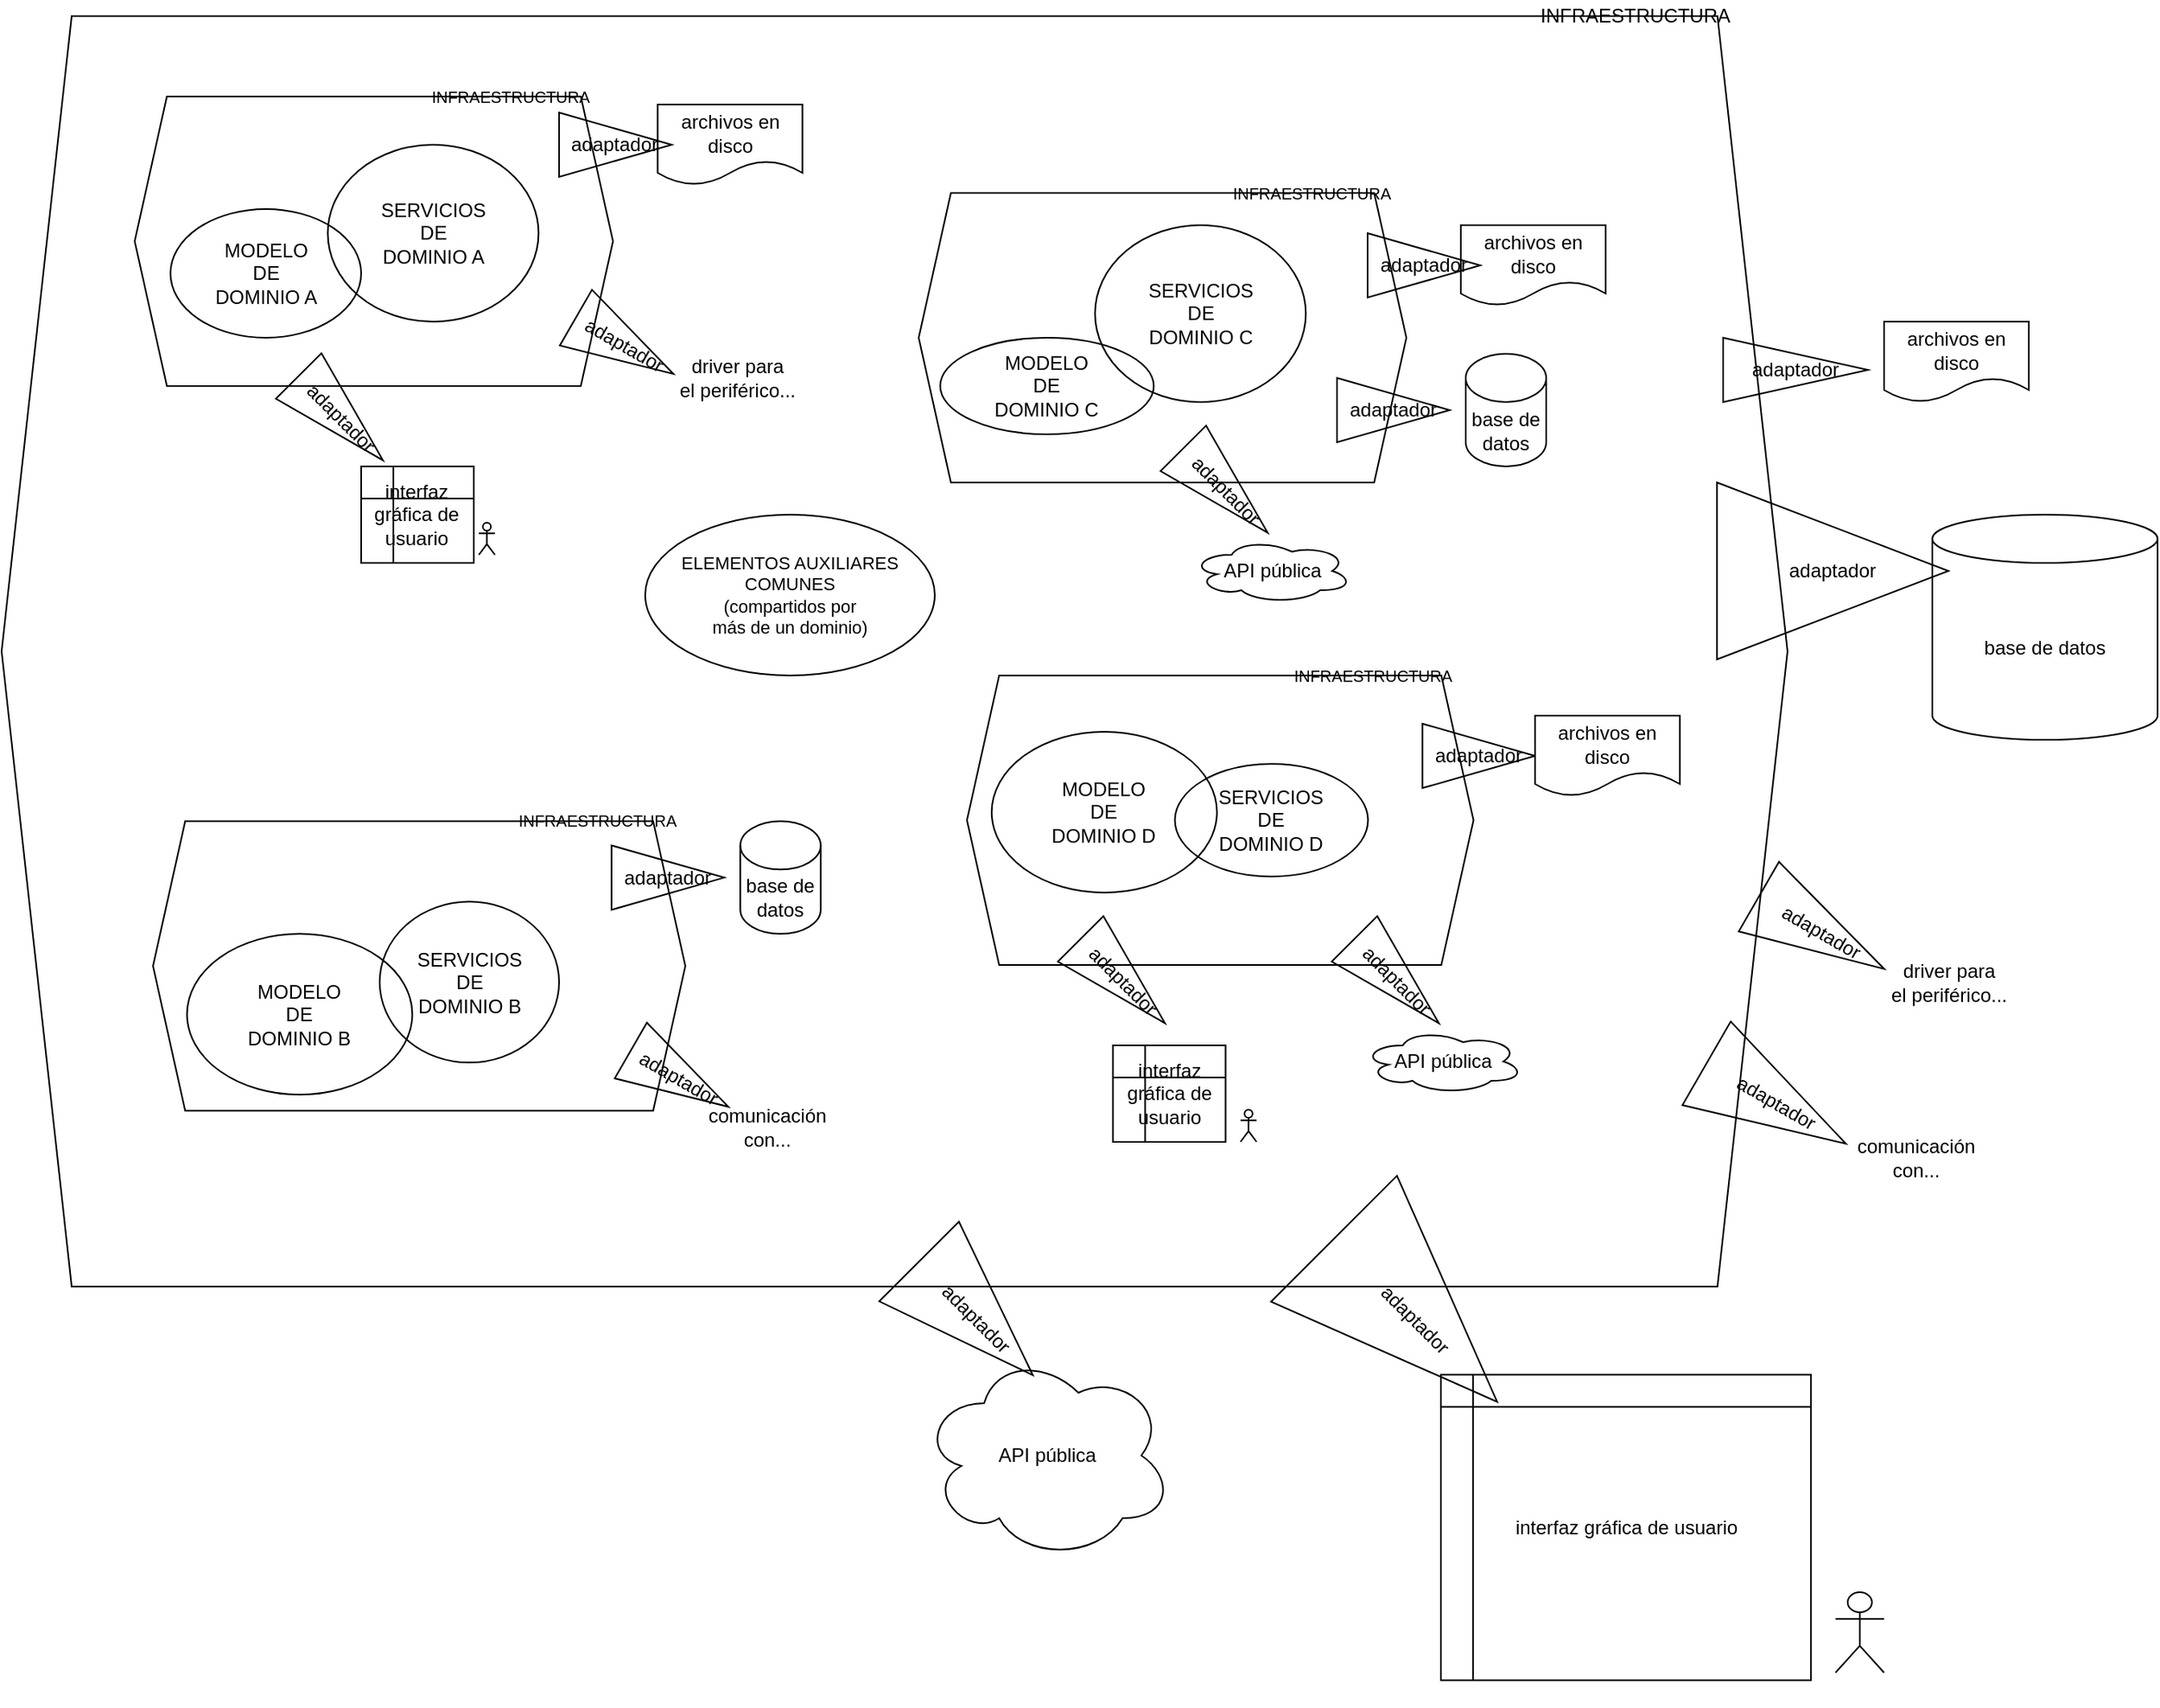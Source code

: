 <mxfile version="17.4.2" type="device"><diagram id="fawb_1DToHHd8euyWrso" name="Page-1"><mxGraphModel dx="1929" dy="1996" grid="1" gridSize="10" guides="1" tooltips="1" connect="1" arrows="1" fold="1" page="1" pageScale="1" pageWidth="827" pageHeight="1169" math="0" shadow="0"><root><mxCell id="0"/><mxCell id="1" parent="0"/><mxCell id="zOpKQJy59Za6-RHagnoH-43" value="" style="shape=hexagon;perimeter=hexagonPerimeter2;whiteSpace=wrap;html=1;fixedSize=1;fillColor=none;size=43.56;" parent="1" vertex="1"><mxGeometry x="-170" y="-90" width="1110" height="790" as="geometry"/></mxCell><mxCell id="zOpKQJy59Za6-RHagnoH-12" value="" style="shape=hexagon;perimeter=hexagonPerimeter2;whiteSpace=wrap;html=1;fixedSize=1;fillColor=none;" parent="1" vertex="1"><mxGeometry x="-75.9" y="410.67" width="330.86" height="180" as="geometry"/></mxCell><mxCell id="zOpKQJy59Za6-RHagnoH-3" value="" style="shape=hexagon;perimeter=hexagonPerimeter2;whiteSpace=wrap;html=1;fixedSize=1;fillColor=none;" parent="1" vertex="1"><mxGeometry x="400" y="20" width="303.1" height="180" as="geometry"/></mxCell><mxCell id="9BcdYIsxv-biDYo2QqQj-2" value="SERVICIOS&lt;br&gt;DE&lt;br&gt;DOMINIO D" style="ellipse;whiteSpace=wrap;html=1;fillColor=none;" parent="1" vertex="1"><mxGeometry x="559.25" y="375" width="120" height="70" as="geometry"/></mxCell><mxCell id="9BcdYIsxv-biDYo2QqQj-7" value="adaptador" style="triangle;whiteSpace=wrap;html=1;fillColor=none;" parent="1" vertex="1"><mxGeometry x="896.16" y="200" width="143.84" height="110" as="geometry"/></mxCell><mxCell id="9BcdYIsxv-biDYo2QqQj-8" value="base de datos" style="shape=cylinder3;whiteSpace=wrap;html=1;boundedLbl=1;backgroundOutline=1;size=15;fillColor=none;" parent="1" vertex="1"><mxGeometry x="1030" y="220" width="140" height="140" as="geometry"/></mxCell><mxCell id="9BcdYIsxv-biDYo2QqQj-15" value="interfaz gráfica de usuario" style="shape=internalStorage;whiteSpace=wrap;html=1;backgroundOutline=1;fillColor=none;" parent="1" vertex="1"><mxGeometry x="724.57" y="754.75" width="230" height="190" as="geometry"/></mxCell><mxCell id="9BcdYIsxv-biDYo2QqQj-16" value="&amp;nbsp;" style="shape=umlActor;verticalLabelPosition=bottom;verticalAlign=top;html=1;outlineConnect=0;fillColor=none;" parent="1" vertex="1"><mxGeometry x="969.82" y="890" width="30.18" height="50" as="geometry"/></mxCell><mxCell id="9BcdYIsxv-biDYo2QqQj-18" value="adaptador" style="triangle;whiteSpace=wrap;html=1;fillColor=none;rotation=45;" parent="1" vertex="1"><mxGeometry x="385.61" y="684.75" width="100" height="70" as="geometry"/></mxCell><mxCell id="9BcdYIsxv-biDYo2QqQj-19" value="API pública" style="ellipse;shape=cloud;whiteSpace=wrap;html=1;fillColor=none;" parent="1" vertex="1"><mxGeometry x="401.53" y="740" width="156.42" height="130" as="geometry"/></mxCell><mxCell id="9BcdYIsxv-biDYo2QqQj-20" value="adaptador" style="triangle;whiteSpace=wrap;html=1;fillColor=none;" parent="1" vertex="1"><mxGeometry x="900" y="110" width="90" height="40" as="geometry"/></mxCell><mxCell id="9BcdYIsxv-biDYo2QqQj-29" value="adaptador" style="triangle;whiteSpace=wrap;html=1;fillColor=none;rotation=30;" parent="1" vertex="1"><mxGeometry x="882.99" y="556.16" width="100" height="60" as="geometry"/></mxCell><mxCell id="9BcdYIsxv-biDYo2QqQj-30" value="comunicación con..." style="text;html=1;strokeColor=none;fillColor=none;align=center;verticalAlign=middle;whiteSpace=wrap;rounded=0;" parent="1" vertex="1"><mxGeometry x="1000" y="610" width="40" height="20" as="geometry"/></mxCell><mxCell id="cleJ1Xr446QzX0gQGCqs-1" value="MODELO&lt;br&gt;DE&lt;br&gt;DOMINIO C" style="ellipse;whiteSpace=wrap;html=1;fillColor=none;" parent="1" vertex="1"><mxGeometry x="413.36" y="110" width="132.75" height="60" as="geometry"/></mxCell><mxCell id="cleJ1Xr446QzX0gQGCqs-2" value="SERVICIOS&lt;br&gt;DE&lt;br&gt;DOMINIO C" style="ellipse;whiteSpace=wrap;html=1;fillColor=none;" parent="1" vertex="1"><mxGeometry x="509.61" y="40" width="131" height="110" as="geometry"/></mxCell><mxCell id="cleJ1Xr446QzX0gQGCqs-3" value="MODELO&lt;br&gt;DE&lt;br&gt;DOMINIO A" style="ellipse;whiteSpace=wrap;html=1;fillColor=none;" parent="1" vertex="1"><mxGeometry x="-65.03" y="30" width="118.5" height="80" as="geometry"/></mxCell><mxCell id="cleJ1Xr446QzX0gQGCqs-4" value="SERVICIOS&lt;br&gt;DE&lt;br&gt;DOMINIO A" style="ellipse;whiteSpace=wrap;html=1;fillColor=none;" parent="1" vertex="1"><mxGeometry x="32.72" y="-10" width="131" height="110" as="geometry"/></mxCell><mxCell id="cleJ1Xr446QzX0gQGCqs-5" value="MODELO&lt;br&gt;DE&lt;br&gt;DOMINIO B" style="ellipse;whiteSpace=wrap;html=1;fillColor=none;" parent="1" vertex="1"><mxGeometry x="-54.76" y="480.67" width="140" height="100" as="geometry"/></mxCell><mxCell id="cleJ1Xr446QzX0gQGCqs-6" value="SERVICIOS&lt;br&gt;DE&lt;br&gt;DOMINIO B" style="ellipse;whiteSpace=wrap;html=1;fillColor=none;" parent="1" vertex="1"><mxGeometry x="64.99" y="460.67" width="111.5" height="100" as="geometry"/></mxCell><mxCell id="cleJ1Xr446QzX0gQGCqs-8" value="ELEMENTOS AUXILIARES COMUNES&lt;br style=&quot;font-size: 11px&quot;&gt;(compartidos por&lt;br style=&quot;font-size: 11px&quot;&gt;más de un dominio)" style="ellipse;whiteSpace=wrap;html=1;fillColor=none;fontSize=11;" parent="1" vertex="1"><mxGeometry x="230" y="220" width="180" height="100" as="geometry"/></mxCell><mxCell id="cleJ1Xr446QzX0gQGCqs-16" value="adaptador" style="triangle;whiteSpace=wrap;html=1;fillColor=none;rotation=30;" parent="1" vertex="1"><mxGeometry x="916.16" y="455" width="90" height="50" as="geometry"/></mxCell><mxCell id="cleJ1Xr446QzX0gQGCqs-17" value="driver para&lt;br&gt;el periférico..." style="text;html=1;strokeColor=none;fillColor=none;align=center;verticalAlign=middle;whiteSpace=wrap;rounded=0;" parent="1" vertex="1"><mxGeometry x="1000" y="505.67" width="81" height="10" as="geometry"/></mxCell><mxCell id="zOpKQJy59Za6-RHagnoH-1" value="" style="shape=hexagon;perimeter=hexagonPerimeter2;whiteSpace=wrap;html=1;fixedSize=1;fillColor=none;" parent="1" vertex="1"><mxGeometry x="-87.28" y="-40" width="297.28" height="180" as="geometry"/></mxCell><mxCell id="zOpKQJy59Za6-RHagnoH-2" value="INFRAESTRUCTURA" style="text;html=1;strokeColor=none;fillColor=none;align=center;verticalAlign=middle;whiteSpace=wrap;rounded=0;fontSize=10;" parent="1" vertex="1"><mxGeometry x="45.89" y="-50" width="200.86" height="20" as="geometry"/></mxCell><mxCell id="zOpKQJy59Za6-RHagnoH-10" value="MODELO&lt;br&gt;DE&lt;br&gt;DOMINIO D" style="ellipse;whiteSpace=wrap;html=1;fillColor=none;" parent="1" vertex="1"><mxGeometry x="445.36" y="355" width="140" height="100" as="geometry"/></mxCell><mxCell id="zOpKQJy59Za6-RHagnoH-13" value="" style="shape=hexagon;perimeter=hexagonPerimeter2;whiteSpace=wrap;html=1;fixedSize=1;fillColor=none;" parent="1" vertex="1"><mxGeometry x="430" y="320" width="314.82" height="180" as="geometry"/></mxCell><mxCell id="zOpKQJy59Za6-RHagnoH-20" value="adaptador" style="triangle;whiteSpace=wrap;html=1;fillColor=none;" parent="1" vertex="1"><mxGeometry x="660" y="135" width="70" height="40" as="geometry"/></mxCell><mxCell id="zOpKQJy59Za6-RHagnoH-21" value="base de datos" style="shape=cylinder3;whiteSpace=wrap;html=1;boundedLbl=1;backgroundOutline=1;size=15;fillColor=none;" parent="1" vertex="1"><mxGeometry x="740" y="120" width="50" height="70" as="geometry"/></mxCell><mxCell id="zOpKQJy59Za6-RHagnoH-22" value="adaptador" style="triangle;whiteSpace=wrap;html=1;fillColor=none;rotation=45;" parent="1" vertex="1"><mxGeometry x="637.11" y="665.55" width="143.39" height="110.71" as="geometry"/></mxCell><mxCell id="zOpKQJy59Za6-RHagnoH-23" value="interfaz gráfica de usuario" style="shape=internalStorage;whiteSpace=wrap;html=1;backgroundOutline=1;fillColor=none;" parent="1" vertex="1"><mxGeometry x="53.47" y="190" width="70" height="60" as="geometry"/></mxCell><mxCell id="zOpKQJy59Za6-RHagnoH-24" value="&amp;nbsp;" style="shape=umlActor;verticalLabelPosition=bottom;verticalAlign=top;html=1;outlineConnect=0;fillColor=none;" parent="1" vertex="1"><mxGeometry x="126.61" y="225" width="10" height="20" as="geometry"/></mxCell><mxCell id="zOpKQJy59Za6-RHagnoH-25" value="adaptador" style="triangle;whiteSpace=wrap;html=1;fillColor=none;rotation=45;" parent="1" vertex="1"><mxGeometry x="3.76" y="140" width="74.14" height="40" as="geometry"/></mxCell><mxCell id="zOpKQJy59Za6-RHagnoH-26" value="adaptador" style="triangle;whiteSpace=wrap;html=1;fillColor=none;" parent="1" vertex="1"><mxGeometry x="209.13" y="425.67" width="70" height="40" as="geometry"/></mxCell><mxCell id="zOpKQJy59Za6-RHagnoH-27" value="base de datos" style="shape=cylinder3;whiteSpace=wrap;html=1;boundedLbl=1;backgroundOutline=1;size=15;fillColor=none;" parent="1" vertex="1"><mxGeometry x="289.13" y="410.67" width="50" height="70" as="geometry"/></mxCell><mxCell id="zOpKQJy59Za6-RHagnoH-28" value="adaptador" style="triangle;whiteSpace=wrap;html=1;fillColor=none;rotation=45;" parent="1" vertex="1"><mxGeometry x="553.6" y="185" width="74.14" height="40" as="geometry"/></mxCell><mxCell id="zOpKQJy59Za6-RHagnoH-29" value="API pública" style="ellipse;shape=cloud;whiteSpace=wrap;html=1;fillColor=none;" parent="1" vertex="1"><mxGeometry x="569.5" y="235" width="100" height="40" as="geometry"/></mxCell><mxCell id="zOpKQJy59Za6-RHagnoH-32" value="interfaz gráfica de usuario" style="shape=internalStorage;whiteSpace=wrap;html=1;backgroundOutline=1;fillColor=none;" parent="1" vertex="1"><mxGeometry x="520.73" y="550" width="70" height="60" as="geometry"/></mxCell><mxCell id="zOpKQJy59Za6-RHagnoH-33" value="&amp;nbsp;" style="shape=umlActor;verticalLabelPosition=bottom;verticalAlign=top;html=1;outlineConnect=0;fillColor=none;" parent="1" vertex="1"><mxGeometry x="600" y="590" width="10" height="20" as="geometry"/></mxCell><mxCell id="zOpKQJy59Za6-RHagnoH-34" value="adaptador" style="triangle;whiteSpace=wrap;html=1;fillColor=none;rotation=45;" parent="1" vertex="1"><mxGeometry x="489.78" y="490" width="74.14" height="40" as="geometry"/></mxCell><mxCell id="zOpKQJy59Za6-RHagnoH-35" value="adaptador" style="triangle;whiteSpace=wrap;html=1;fillColor=none;rotation=45;" parent="1" vertex="1"><mxGeometry x="660" y="490" width="74.14" height="40" as="geometry"/></mxCell><mxCell id="zOpKQJy59Za6-RHagnoH-36" value="API pública" style="ellipse;shape=cloud;whiteSpace=wrap;html=1;fillColor=none;" parent="1" vertex="1"><mxGeometry x="675.9" y="540" width="100" height="40" as="geometry"/></mxCell><mxCell id="zOpKQJy59Za6-RHagnoH-37" value="adaptador" style="triangle;whiteSpace=wrap;html=1;fillColor=none;" parent="1" vertex="1"><mxGeometry x="713.1" y="350" width="70" height="40" as="geometry"/></mxCell><mxCell id="zOpKQJy59Za6-RHagnoH-39" value="adaptador" style="triangle;whiteSpace=wrap;html=1;fillColor=none;rotation=30;" parent="1" vertex="1"><mxGeometry x="182.25" y="95" width="70" height="40" as="geometry"/></mxCell><mxCell id="zOpKQJy59Za6-RHagnoH-40" value="driver para&lt;br&gt;el periférico..." style="text;html=1;strokeColor=none;fillColor=none;align=center;verticalAlign=middle;whiteSpace=wrap;rounded=0;" parent="1" vertex="1"><mxGeometry x="246.75" y="130" width="81" height="10" as="geometry"/></mxCell><mxCell id="zOpKQJy59Za6-RHagnoH-41" value="adaptador" style="triangle;whiteSpace=wrap;html=1;fillColor=none;rotation=30;" parent="1" vertex="1"><mxGeometry x="216.38" y="550.67" width="70" height="40" as="geometry"/></mxCell><mxCell id="zOpKQJy59Za6-RHagnoH-42" value="comunicación con..." style="text;html=1;strokeColor=none;fillColor=none;align=center;verticalAlign=middle;whiteSpace=wrap;rounded=0;" parent="1" vertex="1"><mxGeometry x="286.38" y="590.67" width="40" height="20" as="geometry"/></mxCell><mxCell id="zOpKQJy59Za6-RHagnoH-44" value="INFRAESTRUCTURA" style="text;html=1;strokeColor=none;fillColor=none;align=center;verticalAlign=middle;whiteSpace=wrap;rounded=0;" parent="1" vertex="1"><mxGeometry x="744.82" y="-100" width="200.86" height="20" as="geometry"/></mxCell><mxCell id="vCeI6HVleuUz7irzKPVP-1" value="&lt;span&gt;archivos en disco&lt;/span&gt;" style="shape=document;whiteSpace=wrap;html=1;boundedLbl=1;fontSize=12;" vertex="1" parent="1"><mxGeometry x="237.75" y="-35" width="90" height="50" as="geometry"/></mxCell><mxCell id="vCeI6HVleuUz7irzKPVP-2" value="&lt;span&gt;archivos en disco&lt;/span&gt;" style="shape=document;whiteSpace=wrap;html=1;boundedLbl=1;fontSize=12;" vertex="1" parent="1"><mxGeometry x="736.93" y="40" width="90" height="50" as="geometry"/></mxCell><mxCell id="vCeI6HVleuUz7irzKPVP-3" value="&lt;span&gt;archivos en disco&lt;/span&gt;" style="shape=document;whiteSpace=wrap;html=1;boundedLbl=1;fontSize=12;" vertex="1" parent="1"><mxGeometry x="1000" y="100" width="90" height="50" as="geometry"/></mxCell><mxCell id="vCeI6HVleuUz7irzKPVP-4" value="&lt;span&gt;archivos en disco&lt;/span&gt;" style="shape=document;whiteSpace=wrap;html=1;boundedLbl=1;fontSize=12;" vertex="1" parent="1"><mxGeometry x="783.1" y="345" width="90" height="50" as="geometry"/></mxCell><mxCell id="vCeI6HVleuUz7irzKPVP-7" value="INFRAESTRUCTURA" style="text;html=1;strokeColor=none;fillColor=none;align=center;verticalAlign=middle;whiteSpace=wrap;rounded=0;fontSize=10;" vertex="1" parent="1"><mxGeometry x="543.96" y="10" width="200.86" height="20" as="geometry"/></mxCell><mxCell id="vCeI6HVleuUz7irzKPVP-8" value="INFRAESTRUCTURA" style="text;html=1;strokeColor=none;fillColor=none;align=center;verticalAlign=middle;whiteSpace=wrap;rounded=0;fontSize=10;" vertex="1" parent="1"><mxGeometry x="582.24" y="310" width="200.86" height="20" as="geometry"/></mxCell><mxCell id="vCeI6HVleuUz7irzKPVP-9" value="INFRAESTRUCTURA" style="text;html=1;strokeColor=none;fillColor=none;align=center;verticalAlign=middle;whiteSpace=wrap;rounded=0;fontSize=10;" vertex="1" parent="1"><mxGeometry x="100" y="400" width="200.86" height="20" as="geometry"/></mxCell><mxCell id="zOpKQJy59Za6-RHagnoH-17" value="adaptador" style="triangle;whiteSpace=wrap;html=1;fillColor=none;" parent="1" vertex="1"><mxGeometry x="176.49" y="-30" width="70" height="40" as="geometry"/></mxCell><mxCell id="zOpKQJy59Za6-RHagnoH-15" value="adaptador" style="triangle;whiteSpace=wrap;html=1;fillColor=none;" parent="1" vertex="1"><mxGeometry x="679" y="45" width="70" height="40" as="geometry"/></mxCell></root></mxGraphModel></diagram></mxfile>